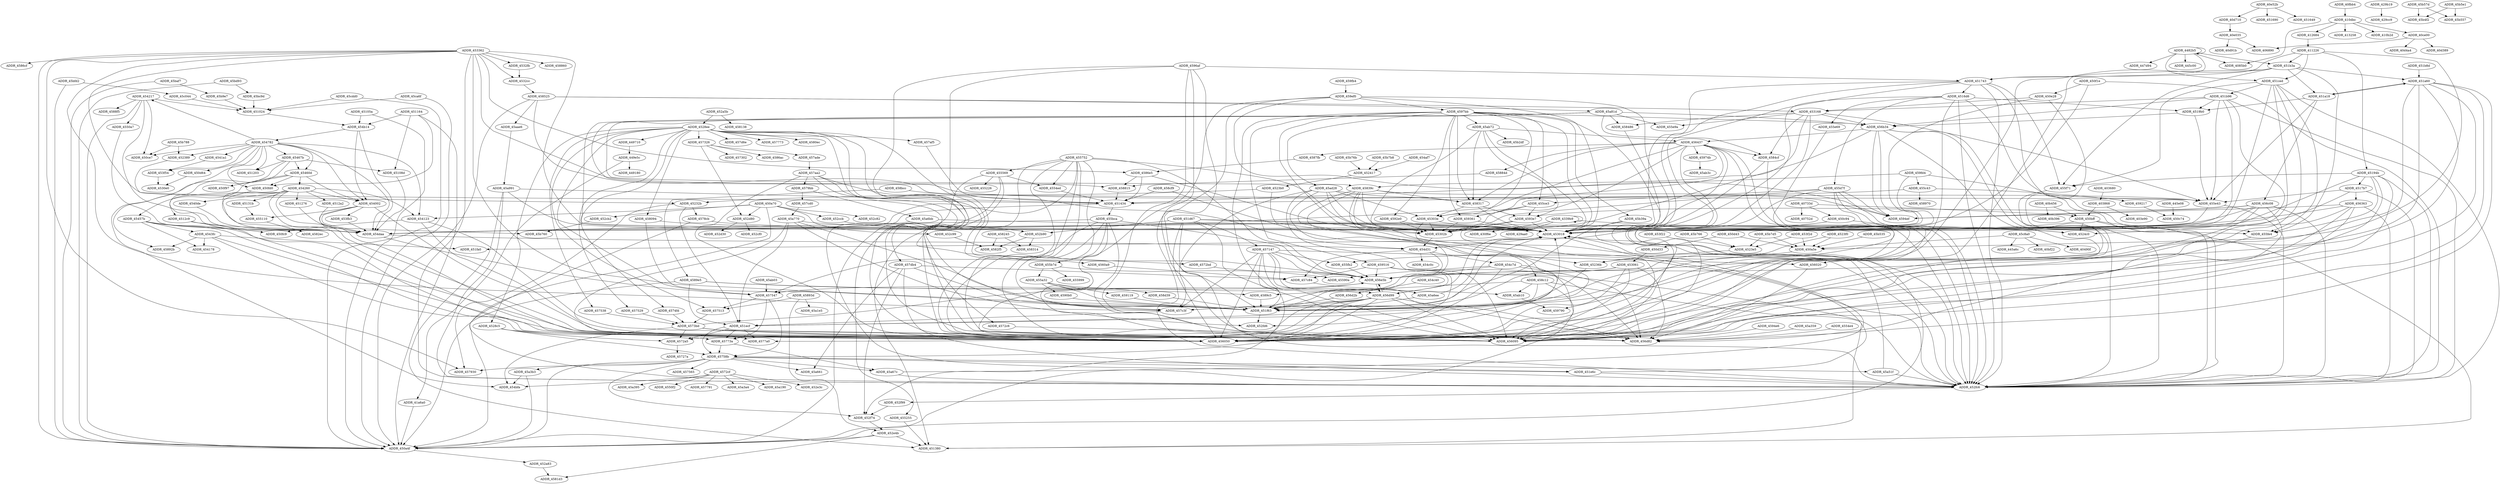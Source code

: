 DiGraph CallGraph{
ADDR_4584cf->ADDR_453018
ADDR_4584cf->ADDR_452fc6
ADDR_4517b7->ADDR_456363
ADDR_4517b7->ADDR_453018
ADDR_4517b7->ADDR_452fc6
ADDR_4517b7->ADDR_455e43
ADDR_454217->ADDR_454daa
ADDR_454217->ADDR_4550a7
ADDR_454217->ADDR_451024
ADDR_454217->ADDR_450a4f
ADDR_454217->ADDR_450ce7
ADDR_454217->ADDR_4588f5
ADDR_45cdd0->ADDR_451024
ADDR_45cdd0->ADDR_450a4f
ADDR_451d67->ADDR_456050
ADDR_451d67->ADDR_457147
ADDR_451d67->ADDR_453018
ADDR_451d67->ADDR_456095
ADDR_451d67->ADDR_455fe4
ADDR_451d67->ADDR_452b90
ADDR_451d67->ADDR_452fc6
ADDR_456363->ADDR_45302b
ADDR_456363->ADDR_456050
ADDR_456363->ADDR_4594ef
ADDR_456363->ADDR_453018
ADDR_456363->ADDR_456095
ADDR_456363->ADDR_452fc6
ADDR_4590b0->ADDR_451f63
ADDR_450d64->ADDR_4530e0
ADDR_457326->ADDR_452d80
ADDR_457326->ADDR_4586ac
ADDR_457326->ADDR_457302
ADDR_457326->ADDR_457ade
ADDR_459119->ADDR_451f63
ADDR_452a83->ADDR_4581d3
ADDR_45aae6->ADDR_45a991
ADDR_456c08->ADDR_45302b
ADDR_456c08->ADDR_456050
ADDR_456c08->ADDR_4594ef
ADDR_456c08->ADDR_4593e7
ADDR_456c08->ADDR_453018
ADDR_456c08->ADDR_456095
ADDR_456c08->ADDR_452fc6
ADDR_455fb2->ADDR_456e5b
ADDR_45194b->ADDR_4517b7
ADDR_45194b->ADDR_456050
ADDR_45194b->ADDR_455f71
ADDR_45194b->ADDR_453018
ADDR_45194b->ADDR_456095
ADDR_45194b->ADDR_455fe4
ADDR_45194b->ADDR_452fc6
ADDR_455110->ADDR_4582ec
ADDR_457147->ADDR_456020
ADDR_457147->ADDR_457c3f
ADDR_457147->ADDR_456e5b
ADDR_457147->ADDR_456095
ADDR_457147->ADDR_456050
ADDR_457147->ADDR_455fb2
ADDR_457147->ADDR_451f63
ADDR_457147->ADDR_456d82
ADDR_457147->ADDR_456d99
ADDR_453fb3->ADDR_454daa
ADDR_454123->ADDR_450fc9
ADDR_454123->ADDR_456095
ADDR_454123->ADDR_456050
ADDR_454260->ADDR_451276
ADDR_454260->ADDR_454daa
ADDR_454260->ADDR_4512a2
ADDR_454260->ADDR_45131b
ADDR_454260->ADDR_4540de
ADDR_454260->ADDR_456050
ADDR_454260->ADDR_454002
ADDR_454260->ADDR_4512c9
ADDR_454260->ADDR_456095
ADDR_454260->ADDR_454123
ADDR_4543fc->ADDR_45892b
ADDR_4543fc->ADDR_451fa0
ADDR_4543fc->ADDR_456095
ADDR_4543fc->ADDR_454178
ADDR_4543fc->ADDR_456050
ADDR_45758b->ADDR_452f74
ADDR_45758b->ADDR_457930
ADDR_45758b->ADDR_45a661
ADDR_45758b->ADDR_457565
ADDR_45758b->ADDR_45a67c
ADDR_45758b->ADDR_45a3b3
ADDR_45758b->ADDR_45a51f
ADDR_45758b->ADDR_451e6c
ADDR_45758b->ADDR_450a4f
ADDR_403868->ADDR_450bff
ADDR_403868->ADDR_403e90
ADDR_450a4f->ADDR_452a83
ADDR_456020->ADDR_456d82
ADDR_40e035->ADDR_40d91b
ADDR_40e035->ADDR_406890
ADDR_453168->ADDR_45839c
ADDR_453168->ADDR_455e43
ADDR_453168->ADDR_458486
ADDR_453168->ADDR_4584cf
ADDR_453168->ADDR_455e9a
ADDR_453168->ADDR_453018
ADDR_453168->ADDR_456b34
ADDR_451b3a->ADDR_451a18
ADDR_451b3a->ADDR_456050
ADDR_451b3a->ADDR_455f71
ADDR_451b3a->ADDR_456095
ADDR_451b3a->ADDR_455fe4
ADDR_451b3a->ADDR_451a60
ADDR_40733d->ADDR_40752d
ADDR_40733d->ADDR_450bff
ADDR_40733d->ADDR_450c94
ADDR_4593e7->ADDR_45302b
ADDR_4593e7->ADDR_453018
ADDR_4593e7->ADDR_452fc6
ADDR_457529->ADDR_4573bd
ADDR_45460d->ADDR_454002
ADDR_45460d->ADDR_450fd0
ADDR_45460d->ADDR_45457b
ADDR_45460d->ADDR_450f97
ADDR_45460d->ADDR_454260
ADDR_45b7d5->ADDR_450a5e
ADDR_45b7d5->ADDR_4523e5
ADDR_45303e->ADDR_452fd6
ADDR_45303e->ADDR_45302b
ADDR_45303e->ADDR_453018
ADDR_458317->ADDR_45303e
ADDR_458317->ADDR_453018
ADDR_458317->ADDR_4593e7
ADDR_455e43->ADDR_453018
ADDR_455e43->ADDR_452fc6
ADDR_45b788->ADDR_450ce7
ADDR_45b788->ADDR_452389
ADDR_458cf9->ADDR_458c12
ADDR_458cf9->ADDR_451434
ADDR_451276->ADDR_454daa
ADDR_457ade->ADDR_457aa2
ADDR_40ce00->ADDR_40d4a4
ADDR_40ce00->ADDR_40d389
ADDR_40ce00->ADDR_406890
ADDR_4528c5->ADDR_45773a
ADDR_4528c5->ADDR_4572a5
ADDR_4528c5->ADDR_45758b
ADDR_456437->ADDR_454daa
ADDR_456437->ADDR_45303e
ADDR_456437->ADDR_4587fb
ADDR_456437->ADDR_4584cf
ADDR_456437->ADDR_452fc6
ADDR_456437->ADDR_45302b
ADDR_456437->ADDR_453018
ADDR_456437->ADDR_458317
ADDR_456437->ADDR_45884d
ADDR_456437->ADDR_45974b
ADDR_456437->ADDR_459790
ADDR_456437->ADDR_450a4f
ADDR_452a5b->ADDR_458138
ADDR_452a5b->ADDR_4528ee
ADDR_4596af->ADDR_456e5b
ADDR_4596af->ADDR_456095
ADDR_4596af->ADDR_456050
ADDR_4596af->ADDR_451f63
ADDR_4596af->ADDR_451743
ADDR_4596af->ADDR_456d82
ADDR_450bff->ADDR_451380
ADDR_450bff->ADDR_453018
ADDR_450bff->ADDR_4524c0
ADDR_450bff->ADDR_452fc6
ADDR_45a6ee->ADDR_453018
ADDR_45a6ee->ADDR_4577a0
ADDR_45773a->ADDR_45a67c
ADDR_45773a->ADDR_45758b
ADDR_4560a9->ADDR_457c84
ADDR_455752->ADDR_454daa
ADDR_455752->ADDR_456e5b
ADDR_455752->ADDR_456d82
ADDR_455752->ADDR_456050
ADDR_455752->ADDR_457c3f
ADDR_455752->ADDR_451f63
ADDR_455752->ADDR_453018
ADDR_455752->ADDR_456095
ADDR_455752->ADDR_455569
ADDR_455752->ADDR_4554ed
ADDR_41a6a0->ADDR_450a4f
ADDR_458815->ADDR_451434
ADDR_451164->ADDR_454b14
ADDR_451164->ADDR_450fd0
ADDR_451164->ADDR_450a4f
ADDR_451164->ADDR_45108d
ADDR_4578cb->ADDR_453018
ADDR_4578cb->ADDR_452fc6
ADDR_454daa->ADDR_457547
ADDR_454daa->ADDR_454d31
ADDR_452417->ADDR_4523b0
ADDR_455d7f->ADDR_45302b
ADDR_455d7f->ADDR_456050
ADDR_455d7f->ADDR_4594ef
ADDR_455d7f->ADDR_455ce3
ADDR_455d7f->ADDR_453018
ADDR_455d7f->ADDR_456095
ADDR_455d7f->ADDR_452fc6
ADDR_4519b0->ADDR_456b34
ADDR_4519b0->ADDR_455e43
ADDR_45c044->ADDR_451024
ADDR_40e52b->ADDR_451649
ADDR_40e52b->ADDR_40d710
ADDR_40e52b->ADDR_451690
ADDR_4594e6->ADDR_456d82
ADDR_450d43->ADDR_450d33
ADDR_450d43->ADDR_450a5e
ADDR_4572bd->ADDR_456e5b
ADDR_4572cf->ADDR_457791
ADDR_4572cf->ADDR_454bfa
ADDR_4572cf->ADDR_45a3a4
ADDR_4572cf->ADDR_45a190
ADDR_4572cf->ADDR_452e3c
ADDR_4572cf->ADDR_45a395
ADDR_4572cf->ADDR_4550f2
ADDR_458094->ADDR_457c3f
ADDR_458094->ADDR_4524c0
ADDR_451a60->ADDR_456020
ADDR_451a60->ADDR_451a18
ADDR_451a60->ADDR_456e5b
ADDR_451a60->ADDR_456095
ADDR_451a60->ADDR_456050
ADDR_451a60->ADDR_455fb2
ADDR_451a60->ADDR_456d82
ADDR_45302b->ADDR_454d31
ADDR_455b7d->ADDR_455a32
ADDR_455b7d->ADDR_45590a
ADDR_455b7d->ADDR_455999
ADDR_4528ee->ADDR_458094
ADDR_4528ee->ADDR_457326
ADDR_4528ee->ADDR_457547
ADDR_4528ee->ADDR_456050
ADDR_4528ee->ADDR_457d6e
ADDR_4528ee->ADDR_4574fd
ADDR_4528ee->ADDR_457529
ADDR_4528ee->ADDR_457538
ADDR_4528ee->ADDR_449710
ADDR_4528ee->ADDR_4560a9
ADDR_4528ee->ADDR_457773
ADDR_4528ee->ADDR_456095
ADDR_4528ee->ADDR_457af5
ADDR_4528ee->ADDR_4528c5
ADDR_4528ee->ADDR_457513
ADDR_4528ee->ADDR_4580ec
ADDR_4528ee->ADDR_457db4
ADDR_410dbc->ADDR_412684
ADDR_410dbc->ADDR_4085b0
ADDR_410dbc->ADDR_413258
ADDR_410dbc->ADDR_410b2d
ADDR_410dbc->ADDR_40ce00
ADDR_457aa2->ADDR_4572c6
ADDR_457aa2->ADDR_4572bd
ADDR_457aa2->ADDR_4579bb
ADDR_457aa2->ADDR_456095
ADDR_457aa2->ADDR_456050
ADDR_450e28->ADDR_453168
ADDR_450e28->ADDR_453018
ADDR_450e28->ADDR_452fc6
ADDR_455ce3->ADDR_45303e
ADDR_455ce3->ADDR_459361
ADDR_455ce3->ADDR_4593e7
ADDR_45c8a0->ADDR_40490f
ADDR_45c8a0->ADDR_445a6c
ADDR_45c8a0->ADDR_450a5e
ADDR_45c8a0->ADDR_40bf22
ADDR_457513->ADDR_4573bd
ADDR_45105a->ADDR_450a4f
ADDR_45105a->ADDR_454b14
ADDR_4532cc->ADDR_458525
ADDR_45ad28->ADDR_45303e
ADDR_45ad28->ADDR_457c3f
ADDR_45ad28->ADDR_451f63
ADDR_45ad28->ADDR_45302b
ADDR_45ad28->ADDR_453018
ADDR_45ad28->ADDR_458317
ADDR_45ad28->ADDR_452fc6
ADDR_457c84->ADDR_45a6ee
ADDR_429b19->ADDR_429cc9
ADDR_455e69->ADDR_451f63
ADDR_458486->ADDR_457c3f
ADDR_456d99->ADDR_4572a5
ADDR_456d99->ADDR_456e5b
ADDR_456d99->ADDR_456095
ADDR_456d99->ADDR_456050
ADDR_456d99->ADDR_457c3f
ADDR_456d99->ADDR_451f63
ADDR_456d99->ADDR_45773a
ADDR_456d99->ADDR_453018
ADDR_456d99->ADDR_456d82
ADDR_456d99->ADDR_45758b
ADDR_445e08->ADDR_450c74
ADDR_455255->ADDR_451380
ADDR_45a3b3->ADDR_450a4f
ADDR_45a3b3->ADDR_454bfa
ADDR_4592e0->ADDR_45302b
ADDR_4592e0->ADDR_453018
ADDR_4523f0->ADDR_450a5e
ADDR_4523f0->ADDR_45236b
ADDR_4339b9->ADDR_4524c0
ADDR_4339b9->ADDR_429aa0
ADDR_4339b9->ADDR_430f6e
ADDR_4339b9->ADDR_4339b9
ADDR_451e6c->ADDR_453018
ADDR_451e6c->ADDR_452fc6
ADDR_455bca->ADDR_454daa
ADDR_455bca->ADDR_456e5b
ADDR_455bca->ADDR_456095
ADDR_455bca->ADDR_455b7d
ADDR_455bca->ADDR_456050
ADDR_455bca->ADDR_456d82
ADDR_455bca->ADDR_457547
ADDR_450d33->ADDR_453061
ADDR_451a18->ADDR_4519b0
ADDR_451a18->ADDR_456c08
ADDR_451a18->ADDR_451a60
ADDR_451a18->ADDR_455e43
ADDR_456e5b->ADDR_457547
ADDR_456e5b->ADDR_456d99
ADDR_4532fb->ADDR_4532cc
ADDR_451ecf->ADDR_45773a
ADDR_451ecf->ADDR_45758b
ADDR_451ecf->ADDR_4572a5
ADDR_451ecf->ADDR_453018
ADDR_451ecf->ADDR_4577a0
ADDR_449e5c->ADDR_41a6a0
ADDR_449e5c->ADDR_449180
ADDR_45a991->ADDR_453018
ADDR_45a991->ADDR_451380
ADDR_45a991->ADDR_451434
ADDR_45a991->ADDR_452fc6
ADDR_4589c5->ADDR_451f63
ADDR_452389->ADDR_45232b
ADDR_451743->ADDR_456050
ADDR_451743->ADDR_455f71
ADDR_451743->ADDR_4516d6
ADDR_451743->ADDR_453018
ADDR_451743->ADDR_456095
ADDR_451743->ADDR_455fe4
ADDR_451743->ADDR_452fc6
ADDR_452cb2->ADDR_45b760
ADDR_451ced->ADDR_456050
ADDR_451ced->ADDR_455f71
ADDR_451ced->ADDR_453018
ADDR_451ced->ADDR_456095
ADDR_451ced->ADDR_455fe4
ADDR_451ced->ADDR_452fc6
ADDR_451ced->ADDR_451b96
ADDR_454782->ADDR_454daa
ADDR_454782->ADDR_454002
ADDR_454782->ADDR_454217
ADDR_454782->ADDR_453f54
ADDR_454782->ADDR_4541a1
ADDR_454782->ADDR_45892b
ADDR_454782->ADDR_451203
ADDR_454782->ADDR_450ce7
ADDR_454782->ADDR_450fd0
ADDR_454782->ADDR_454123
ADDR_454782->ADDR_45460d
ADDR_454782->ADDR_450d64
ADDR_454782->ADDR_452389
ADDR_454782->ADDR_45467b
ADDR_45a359->ADDR_456d82
ADDR_45a51f->ADDR_453018
ADDR_45a51f->ADDR_452fc6
ADDR_450a5e->ADDR_451f63
ADDR_451024->ADDR_454b14
ADDR_453f54->ADDR_4530e0
ADDR_4572c6->ADDR_456d82
ADDR_454c40->ADDR_456d2b
ADDR_4554e4->ADDR_456d82
ADDR_449710->ADDR_449e5c
ADDR_459516->ADDR_456e5b
ADDR_459516->ADDR_456095
ADDR_459516->ADDR_456050
ADDR_459516->ADDR_456d82
ADDR_459516->ADDR_457c84
ADDR_459516->ADDR_456d99
ADDR_459ef0->ADDR_456050
ADDR_459ef0->ADDR_4594ef
ADDR_459ef0->ADDR_4597bb
ADDR_459ef0->ADDR_453018
ADDR_459ef0->ADDR_456095
ADDR_459ef0->ADDR_452fc6
ADDR_453f2d->ADDR_450a5e
ADDR_453f2d->ADDR_4523e5
ADDR_454d31->ADDR_457c84
ADDR_454d31->ADDR_454c0c
ADDR_454d31->ADDR_454c7d
ADDR_454d31->ADDR_451f63
ADDR_45884d->ADDR_458815
ADDR_411226->ADDR_451743
ADDR_411226->ADDR_451b3a
ADDR_411226->ADDR_450a5e
ADDR_411226->ADDR_45194b
ADDR_411226->ADDR_451ced
ADDR_40fbb4->ADDR_410dbc
ADDR_45839c->ADDR_45302b
ADDR_45839c->ADDR_456050
ADDR_45839c->ADDR_4594ef
ADDR_45839c->ADDR_453018
ADDR_45839c->ADDR_458317
ADDR_45839c->ADDR_456095
ADDR_45839c->ADDR_452fc6
ADDR_45467b->ADDR_451203
ADDR_45467b->ADDR_45460d
ADDR_45467b->ADDR_454daa
ADDR_45467b->ADDR_45108d
ADDR_45467b->ADDR_454bfa
ADDR_458c12->ADDR_45ab10
ADDR_458c12->ADDR_451380
ADDR_458c12->ADDR_4589c5
ADDR_458c12->ADDR_450a4f
ADDR_458c12->ADDR_451ecf
ADDR_45b535->ADDR_450a5e
ADDR_450a70->ADDR_452ccb
ADDR_450a70->ADDR_452c82
ADDR_450a70->ADDR_452d80
ADDR_450a70->ADDR_452c99
ADDR_450a70->ADDR_452cb2
ADDR_450a70->ADDR_450a4f
ADDR_450a70->ADDR_454123
ADDR_456d2b->ADDR_451f63
ADDR_459361->ADDR_45302b
ADDR_459361->ADDR_453018
ADDR_4573bd->ADDR_4572a5
ADDR_4573bd->ADDR_456e5b
ADDR_4573bd->ADDR_456095
ADDR_4573bd->ADDR_456050
ADDR_4573bd->ADDR_454bfa
ADDR_4573bd->ADDR_456d82
ADDR_4541a1->ADDR_453f54
ADDR_451f63->ADDR_452fd6
ADDR_451f63->ADDR_453018
ADDR_4597bb->ADDR_45303e
ADDR_4597bb->ADDR_45ab72
ADDR_4597bb->ADDR_459361
ADDR_4597bb->ADDR_452f74
ADDR_4597bb->ADDR_45ad28
ADDR_4597bb->ADDR_455ce3
ADDR_4597bb->ADDR_459516
ADDR_4597bb->ADDR_45302b
ADDR_4597bb->ADDR_453018
ADDR_4597bb->ADDR_458317
ADDR_4597bb->ADDR_456b34
ADDR_4597bb->ADDR_4592e0
ADDR_4597bb->ADDR_452fc6
ADDR_4597bb->ADDR_45b39a
ADDR_451b8d->ADDR_451a60
ADDR_45b57d->ADDR_45b4f2
ADDR_45b57d->ADDR_45b557
ADDR_455fe4->ADDR_456d82
ADDR_452b90->ADDR_458314
ADDR_452b90->ADDR_4582f5
ADDR_45b766->ADDR_4523e5
ADDR_452f99->ADDR_452f74
ADDR_452f74->ADDR_452e4b
ADDR_452ccb->ADDR_452b90
ADDR_453f22->ADDR_4523e5
ADDR_457c3f->ADDR_451ecf
ADDR_4516d6->ADDR_455d7f
ADDR_4516d6->ADDR_455e69
ADDR_4516d6->ADDR_4519b0
ADDR_4516d6->ADDR_451f63
ADDR_4516d6->ADDR_453018
ADDR_4516d6->ADDR_455e43
ADDR_4516d6->ADDR_452fc6
ADDR_45baf7->ADDR_45b9e7
ADDR_45baf7->ADDR_450a4f
ADDR_455c43->ADDR_458970
ADDR_455c43->ADDR_451434
ADDR_455c43->ADDR_459217
ADDR_450fd0->ADDR_45b760
ADDR_458bcc->ADDR_451434
ADDR_458bcc->ADDR_4589e5
ADDR_4554ed->ADDR_451434
ADDR_459fb4->ADDR_459ef0
ADDR_45232b->ADDR_4578cb
ADDR_45232b->ADDR_457930
ADDR_45232b->ADDR_451ecf
ADDR_457cd0->ADDR_45a770
ADDR_454af7->ADDR_452417
ADDR_459217->ADDR_450c74
ADDR_458d39->ADDR_451f63
ADDR_459fd4->ADDR_453018
ADDR_459fd4->ADDR_451434
ADDR_459fd4->ADDR_452fc6
ADDR_459fd4->ADDR_455c43
ADDR_4586e5->ADDR_458815
ADDR_4586e5->ADDR_453018
ADDR_4586e5->ADDR_451434
ADDR_4589e5->ADDR_45ab10
ADDR_4589e5->ADDR_4589c5
ADDR_4589e5->ADDR_450a4f
ADDR_4589e5->ADDR_451ecf
ADDR_4523e5->ADDR_45236b
ADDR_4572a5->ADDR_45727a
ADDR_453061->ADDR_456d82
ADDR_453061->ADDR_456e5b
ADDR_453061->ADDR_456095
ADDR_453061->ADDR_451f63
ADDR_453061->ADDR_456050
ADDR_457547->ADDR_45773a
ADDR_457547->ADDR_457513
ADDR_457547->ADDR_45758b
ADDR_453018->ADDR_454d31
ADDR_4587fb->ADDR_4586e5
ADDR_45a81d->ADDR_45839c
ADDR_45a81d->ADDR_455e43
ADDR_45a81d->ADDR_458486
ADDR_45a81d->ADDR_4584cf
ADDR_45a81d->ADDR_455e9a
ADDR_45a81d->ADDR_453018
ADDR_45a81d->ADDR_456b34
ADDR_45b76b->ADDR_452417
ADDR_45ab03->ADDR_457547
ADDR_45a67c->ADDR_453018
ADDR_45a67c->ADDR_452fc6
ADDR_45b5e1->ADDR_45b4f2
ADDR_45b5e1->ADDR_45b557
ADDR_403680->ADDR_403868
ADDR_45236b->ADDR_451f63
ADDR_45ab72->ADDR_45302b
ADDR_45ab72->ADDR_456437
ADDR_45ab72->ADDR_45b2df
ADDR_45ab72->ADDR_4593e7
ADDR_45ab72->ADDR_453018
ADDR_45ab72->ADDR_458317
ADDR_4540de->ADDR_454daa
ADDR_4550a7->ADDR_454daa
ADDR_45bc9d->ADDR_451024
ADDR_45131b->ADDR_455110
ADDR_45457b->ADDR_4543fc
ADDR_45457b->ADDR_450fc9
ADDR_45457b->ADDR_456095
ADDR_45457b->ADDR_454178
ADDR_45457b->ADDR_456050
ADDR_454c7d->ADDR_456d82
ADDR_454c7d->ADDR_456e5b
ADDR_454c7d->ADDR_45590a
ADDR_454c7d->ADDR_456095
ADDR_454c7d->ADDR_456050
ADDR_45893d->ADDR_457513
ADDR_45893d->ADDR_45a1e5
ADDR_45893d->ADDR_452e4b
ADDR_40d710->ADDR_40e035
ADDR_458245->ADDR_458314
ADDR_458245->ADDR_4582f5
ADDR_45ca6f->ADDR_451024
ADDR_45ca6f->ADDR_450a4f
ADDR_454b14->ADDR_454002
ADDR_454b14->ADDR_454daa
ADDR_454b14->ADDR_454782
ADDR_45bfd2->ADDR_450a4f
ADDR_45bfd2->ADDR_45c044
ADDR_452fc6->ADDR_452f99
ADDR_451b96->ADDR_453168
ADDR_451b96->ADDR_4519b0
ADDR_451b96->ADDR_456b34
ADDR_451b96->ADDR_453018
ADDR_451b96->ADDR_4524c0
ADDR_451b96->ADDR_455e43
ADDR_451b96->ADDR_452fc6
ADDR_45b39a->ADDR_453018
ADDR_45b39a->ADDR_452fc6
ADDR_453362->ADDR_457930
ADDR_453362->ADDR_451434
ADDR_453362->ADDR_4532fb
ADDR_453362->ADDR_458860
ADDR_453362->ADDR_4532cc
ADDR_453362->ADDR_4586e5
ADDR_453362->ADDR_451f63
ADDR_453362->ADDR_452fc6
ADDR_453362->ADDR_4586cf
ADDR_453362->ADDR_453018
ADDR_453362->ADDR_457c3f
ADDR_453362->ADDR_458815
ADDR_453362->ADDR_450a4f
ADDR_4523b0->ADDR_45232b
ADDR_4523b0->ADDR_45236b
ADDR_40b456->ADDR_450bff
ADDR_40b456->ADDR_40b396
ADDR_456b34->ADDR_45302b
ADDR_456b34->ADDR_456437
ADDR_456b34->ADDR_456050
ADDR_456b34->ADDR_4594ef
ADDR_456b34->ADDR_453018
ADDR_456b34->ADDR_456095
ADDR_456b34->ADDR_452fc6
ADDR_45a6bb->ADDR_453018
ADDR_45a6bb->ADDR_452fc6
ADDR_4579bb->ADDR_45a6bb
ADDR_4579bb->ADDR_457cd0
ADDR_45a770->ADDR_452fd6
ADDR_45a770->ADDR_4577a0
ADDR_45a770->ADDR_453018
ADDR_45a770->ADDR_451f63
ADDR_45a770->ADDR_451ecf
ADDR_452c99->ADDR_4582f5
ADDR_455f71->ADDR_456e5b
ADDR_457538->ADDR_4573bd
ADDR_45ab10->ADDR_459790
ADDR_4512c9->ADDR_454daa
ADDR_4512c9->ADDR_456050
ADDR_45b7b8->ADDR_452417
ADDR_4482b5->ADDR_451b3a
ADDR_4482b5->ADDR_451743
ADDR_4482b5->ADDR_445c00
ADDR_4482b5->ADDR_4085b0
ADDR_4482b5->ADDR_451ced
ADDR_4482b5->ADDR_4482b5
ADDR_4482b5->ADDR_447d94
ADDR_45974b->ADDR_45ab3c
ADDR_457db4->ADDR_451e6c
ADDR_457db4->ADDR_45a661
ADDR_457db4->ADDR_452f74
ADDR_457db4->ADDR_457c84
ADDR_457db4->ADDR_451f63
ADDR_452e4b->ADDR_4581d3
ADDR_452e4b->ADDR_451380
ADDR_452e4b->ADDR_450a4f
ADDR_454002->ADDR_454daa
ADDR_454002->ADDR_456050
ADDR_454002->ADDR_453fb3
ADDR_454002->ADDR_456095
ADDR_454002->ADDR_455110
ADDR_4512a2->ADDR_454daa
ADDR_450c94->ADDR_453018
ADDR_450c94->ADDR_451fa0
ADDR_450c94->ADDR_452fc6
ADDR_45b9e7->ADDR_451024
ADDR_458525->ADDR_453168
ADDR_458525->ADDR_45aae6
ADDR_458525->ADDR_45a81d
ADDR_458525->ADDR_450a4f
ADDR_458525->ADDR_455e43
ADDR_451434->ADDR_454daa
ADDR_451434->ADDR_455bca
ADDR_412684->ADDR_411226
ADDR_4574fd->ADDR_4573bd
ADDR_45108d->ADDR_454daa
ADDR_455a32->ADDR_458d39
ADDR_455a32->ADDR_459119
ADDR_455a32->ADDR_451f63
ADDR_455a32->ADDR_4590b0
ADDR_452d80->ADDR_452cf0
ADDR_452d80->ADDR_452d30
ADDR_455569->ADDR_451380
ADDR_455569->ADDR_455255
ADDR_455569->ADDR_450a4f
ADDR_455569->ADDR_4554ed
ADDR_455569->ADDR_455226
ADDR_45bd93->ADDR_45bc9d
ADDR_45bd93->ADDR_450a4f
ADDR_457af5->ADDR_454d31
ADDR_450f1e->ADDR_453018
ADDR_450f1e->ADDR_450e28
ADDR_450f1e->ADDR_452fc6
}
